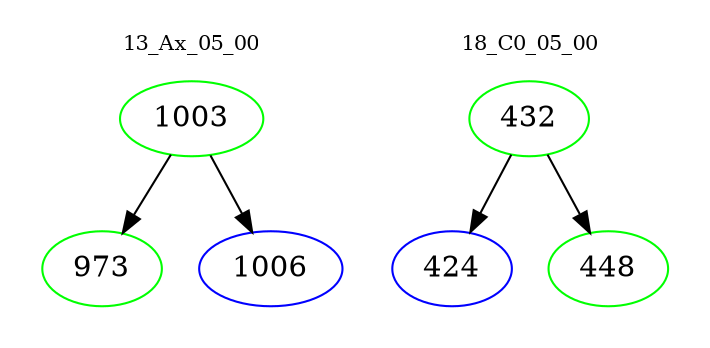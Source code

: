 digraph{
subgraph cluster_0 {
color = white
label = "13_Ax_05_00";
fontsize=10;
T0_1003 [label="1003", color="green"]
T0_1003 -> T0_973 [color="black"]
T0_973 [label="973", color="green"]
T0_1003 -> T0_1006 [color="black"]
T0_1006 [label="1006", color="blue"]
}
subgraph cluster_1 {
color = white
label = "18_C0_05_00";
fontsize=10;
T1_432 [label="432", color="green"]
T1_432 -> T1_424 [color="black"]
T1_424 [label="424", color="blue"]
T1_432 -> T1_448 [color="black"]
T1_448 [label="448", color="green"]
}
}
